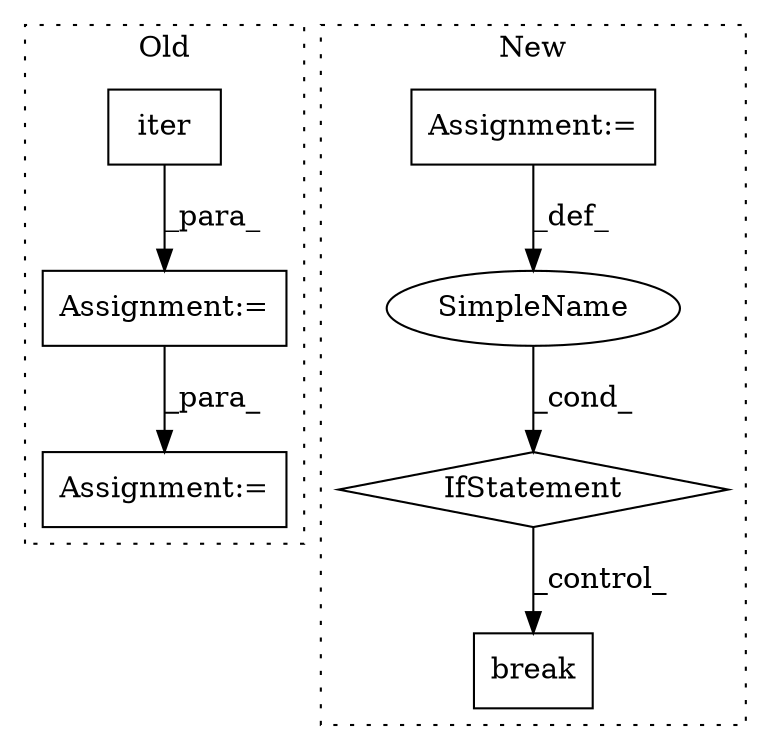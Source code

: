 digraph G {
subgraph cluster0 {
1 [label="iter" a="32" s="15824,15839" l="5,1" shape="box"];
6 [label="Assignment:=" a="7" s="16153" l="2" shape="box"];
7 [label="Assignment:=" a="7" s="15823" l="1" shape="box"];
label = "Old";
style="dotted";
}
subgraph cluster1 {
2 [label="break" a="10" s="16338" l="6" shape="box"];
3 [label="Assignment:=" a="7" s="15825,15965" l="106,2" shape="box"];
4 [label="IfStatement" a="25" s="16309,16326" l="4,2" shape="diamond"];
5 [label="SimpleName" a="42" s="" l="" shape="ellipse"];
label = "New";
style="dotted";
}
1 -> 7 [label="_para_"];
3 -> 5 [label="_def_"];
4 -> 2 [label="_control_"];
5 -> 4 [label="_cond_"];
7 -> 6 [label="_para_"];
}